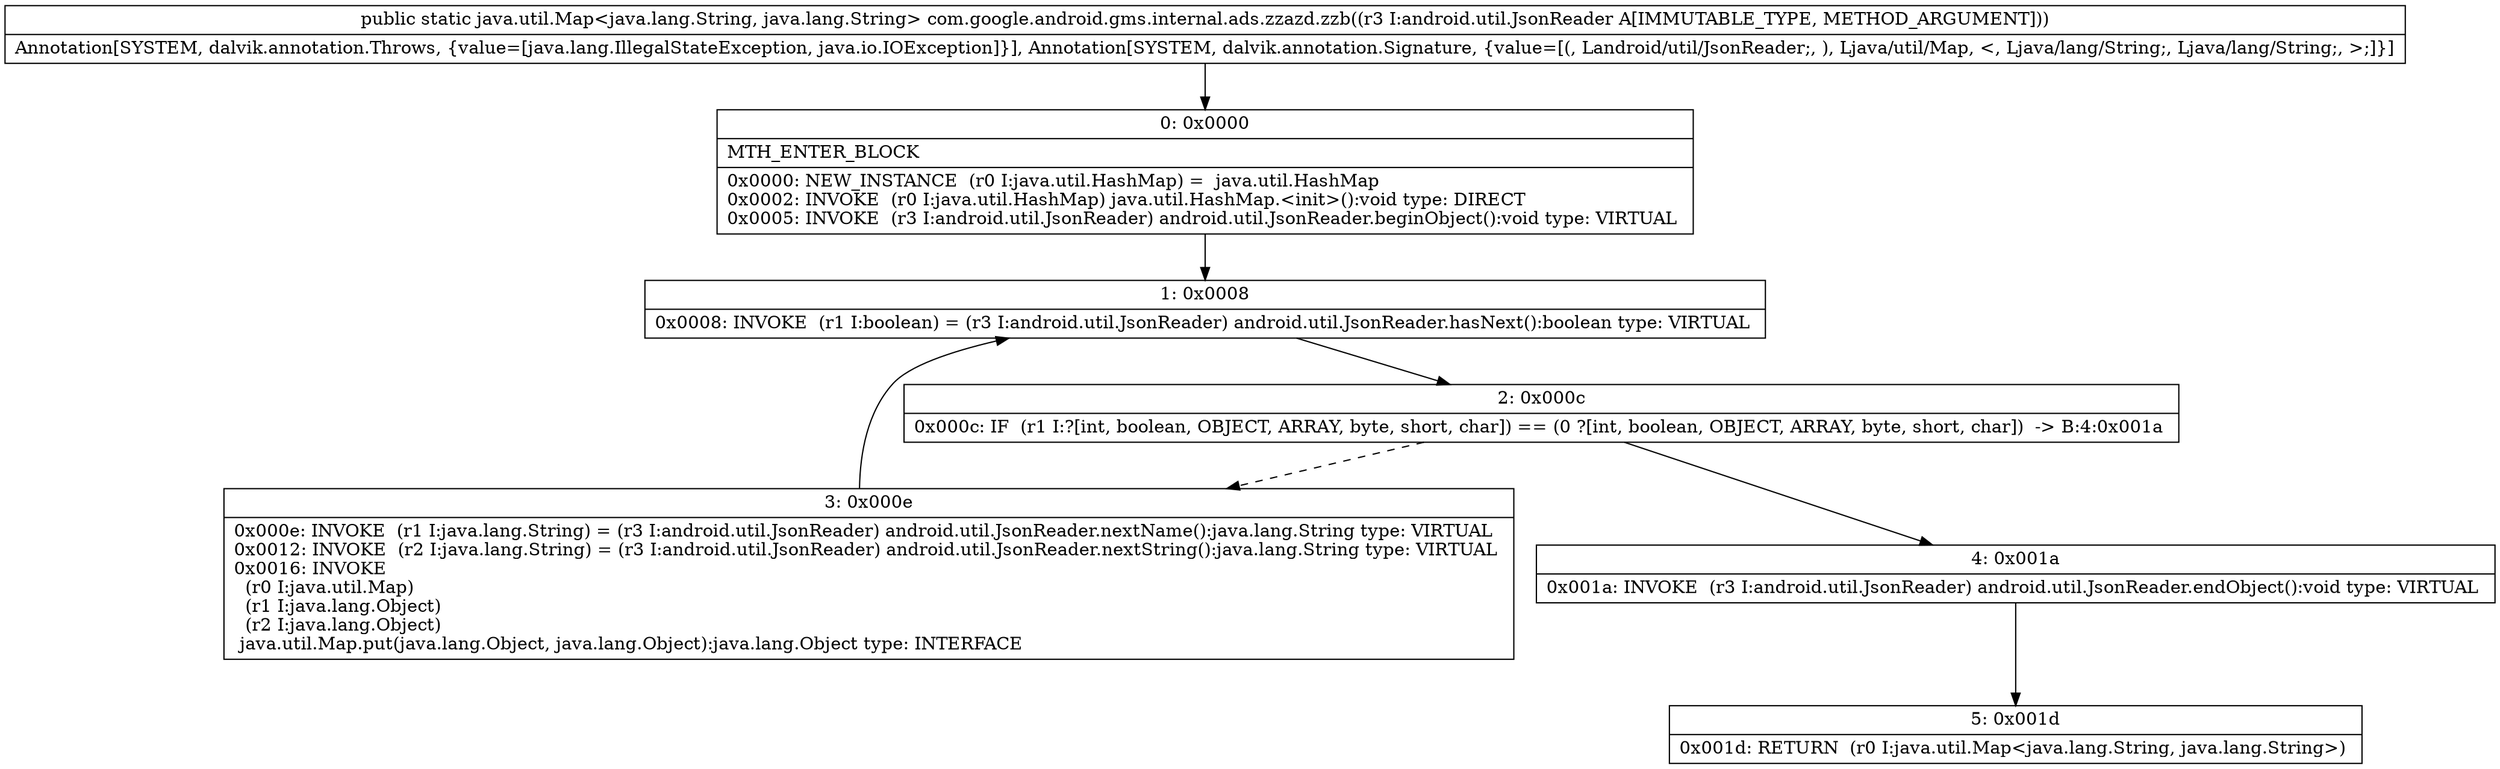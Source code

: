 digraph "CFG forcom.google.android.gms.internal.ads.zzazd.zzb(Landroid\/util\/JsonReader;)Ljava\/util\/Map;" {
Node_0 [shape=record,label="{0\:\ 0x0000|MTH_ENTER_BLOCK\l|0x0000: NEW_INSTANCE  (r0 I:java.util.HashMap) =  java.util.HashMap \l0x0002: INVOKE  (r0 I:java.util.HashMap) java.util.HashMap.\<init\>():void type: DIRECT \l0x0005: INVOKE  (r3 I:android.util.JsonReader) android.util.JsonReader.beginObject():void type: VIRTUAL \l}"];
Node_1 [shape=record,label="{1\:\ 0x0008|0x0008: INVOKE  (r1 I:boolean) = (r3 I:android.util.JsonReader) android.util.JsonReader.hasNext():boolean type: VIRTUAL \l}"];
Node_2 [shape=record,label="{2\:\ 0x000c|0x000c: IF  (r1 I:?[int, boolean, OBJECT, ARRAY, byte, short, char]) == (0 ?[int, boolean, OBJECT, ARRAY, byte, short, char])  \-\> B:4:0x001a \l}"];
Node_3 [shape=record,label="{3\:\ 0x000e|0x000e: INVOKE  (r1 I:java.lang.String) = (r3 I:android.util.JsonReader) android.util.JsonReader.nextName():java.lang.String type: VIRTUAL \l0x0012: INVOKE  (r2 I:java.lang.String) = (r3 I:android.util.JsonReader) android.util.JsonReader.nextString():java.lang.String type: VIRTUAL \l0x0016: INVOKE  \l  (r0 I:java.util.Map)\l  (r1 I:java.lang.Object)\l  (r2 I:java.lang.Object)\l java.util.Map.put(java.lang.Object, java.lang.Object):java.lang.Object type: INTERFACE \l}"];
Node_4 [shape=record,label="{4\:\ 0x001a|0x001a: INVOKE  (r3 I:android.util.JsonReader) android.util.JsonReader.endObject():void type: VIRTUAL \l}"];
Node_5 [shape=record,label="{5\:\ 0x001d|0x001d: RETURN  (r0 I:java.util.Map\<java.lang.String, java.lang.String\>) \l}"];
MethodNode[shape=record,label="{public static java.util.Map\<java.lang.String, java.lang.String\> com.google.android.gms.internal.ads.zzazd.zzb((r3 I:android.util.JsonReader A[IMMUTABLE_TYPE, METHOD_ARGUMENT]))  | Annotation[SYSTEM, dalvik.annotation.Throws, \{value=[java.lang.IllegalStateException, java.io.IOException]\}], Annotation[SYSTEM, dalvik.annotation.Signature, \{value=[(, Landroid\/util\/JsonReader;, ), Ljava\/util\/Map, \<, Ljava\/lang\/String;, Ljava\/lang\/String;, \>;]\}]\l}"];
MethodNode -> Node_0;
Node_0 -> Node_1;
Node_1 -> Node_2;
Node_2 -> Node_3[style=dashed];
Node_2 -> Node_4;
Node_3 -> Node_1;
Node_4 -> Node_5;
}

